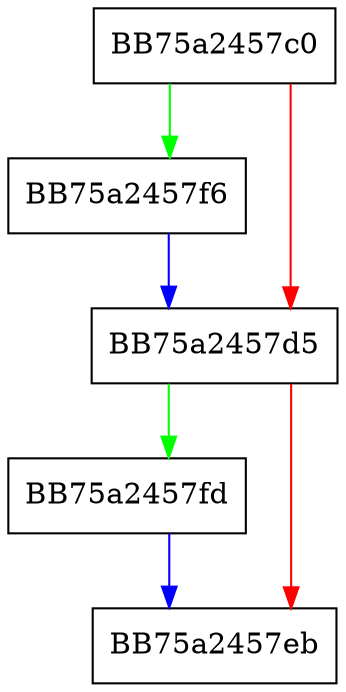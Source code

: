 digraph set_config {
  node [shape="box"];
  graph [splines=ortho];
  BB75a2457c0 -> BB75a2457f6 [color="green"];
  BB75a2457c0 -> BB75a2457d5 [color="red"];
  BB75a2457d5 -> BB75a2457fd [color="green"];
  BB75a2457d5 -> BB75a2457eb [color="red"];
  BB75a2457f6 -> BB75a2457d5 [color="blue"];
  BB75a2457fd -> BB75a2457eb [color="blue"];
}